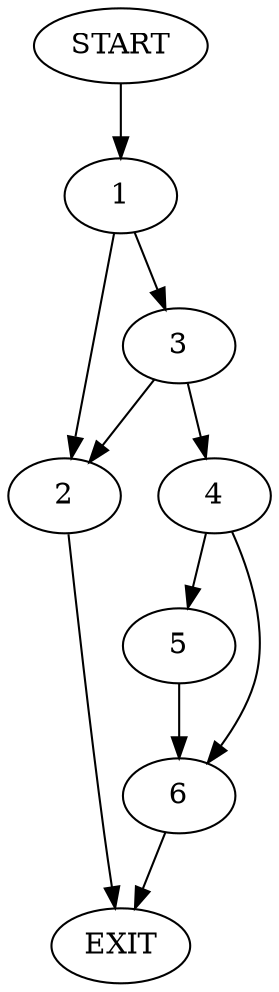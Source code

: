 digraph {
0 [label="START"]
7 [label="EXIT"]
0 -> 1
1 -> 2
1 -> 3
3 -> 4
3 -> 2
2 -> 7
4 -> 5
4 -> 6
5 -> 6
6 -> 7
}
